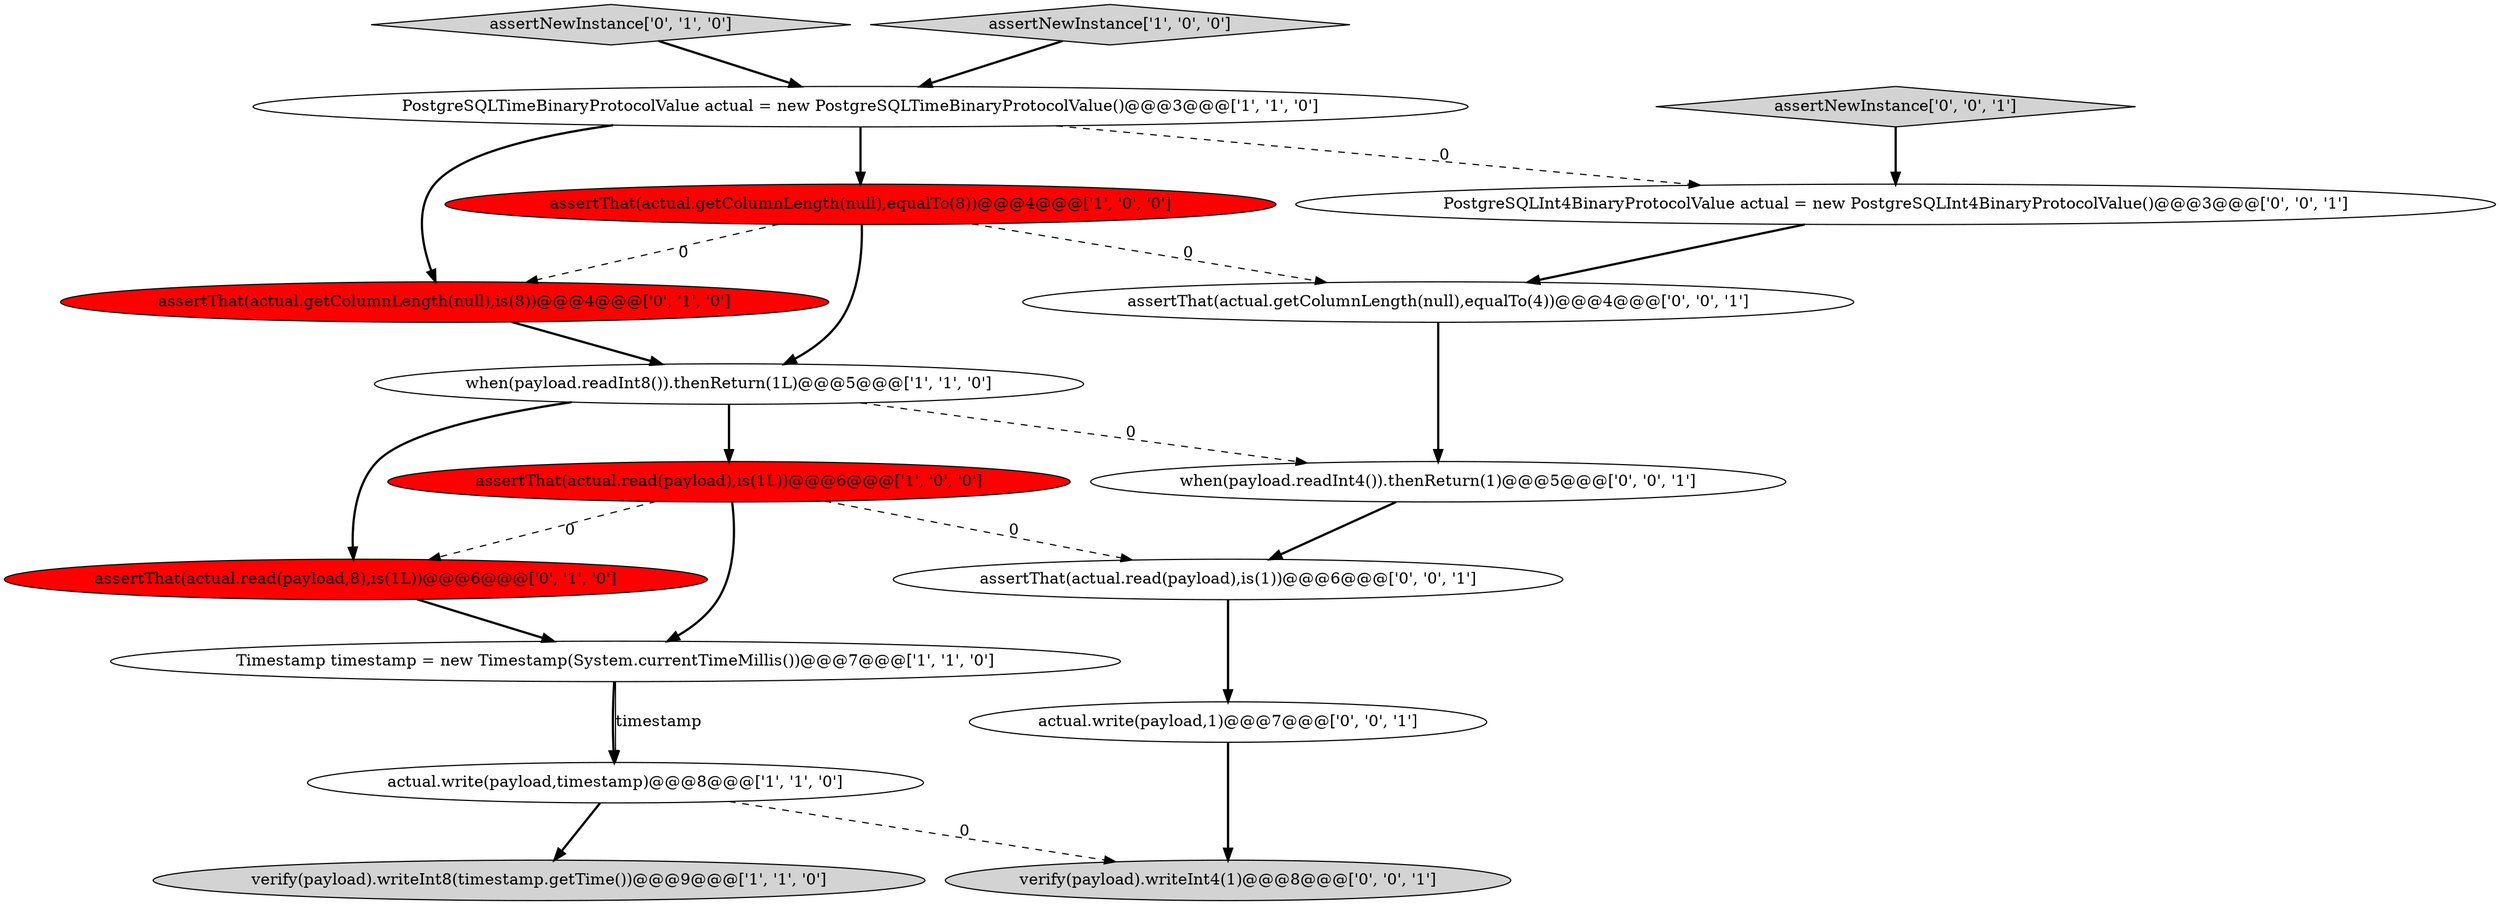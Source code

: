 digraph {
14 [style = filled, label = "assertThat(actual.getColumnLength(null),equalTo(4))@@@4@@@['0', '0', '1']", fillcolor = white, shape = ellipse image = "AAA0AAABBB3BBB"];
4 [style = filled, label = "assertThat(actual.getColumnLength(null),equalTo(8))@@@4@@@['1', '0', '0']", fillcolor = red, shape = ellipse image = "AAA1AAABBB1BBB"];
10 [style = filled, label = "assertNewInstance['0', '1', '0']", fillcolor = lightgray, shape = diamond image = "AAA0AAABBB2BBB"];
17 [style = filled, label = "assertNewInstance['0', '0', '1']", fillcolor = lightgray, shape = diamond image = "AAA0AAABBB3BBB"];
0 [style = filled, label = "PostgreSQLTimeBinaryProtocolValue actual = new PostgreSQLTimeBinaryProtocolValue()@@@3@@@['1', '1', '0']", fillcolor = white, shape = ellipse image = "AAA0AAABBB1BBB"];
15 [style = filled, label = "verify(payload).writeInt4(1)@@@8@@@['0', '0', '1']", fillcolor = lightgray, shape = ellipse image = "AAA0AAABBB3BBB"];
16 [style = filled, label = "PostgreSQLInt4BinaryProtocolValue actual = new PostgreSQLInt4BinaryProtocolValue()@@@3@@@['0', '0', '1']", fillcolor = white, shape = ellipse image = "AAA0AAABBB3BBB"];
11 [style = filled, label = "when(payload.readInt4()).thenReturn(1)@@@5@@@['0', '0', '1']", fillcolor = white, shape = ellipse image = "AAA0AAABBB3BBB"];
8 [style = filled, label = "assertThat(actual.read(payload,8),is(1L))@@@6@@@['0', '1', '0']", fillcolor = red, shape = ellipse image = "AAA1AAABBB2BBB"];
7 [style = filled, label = "verify(payload).writeInt8(timestamp.getTime())@@@9@@@['1', '1', '0']", fillcolor = lightgray, shape = ellipse image = "AAA0AAABBB1BBB"];
3 [style = filled, label = "actual.write(payload,timestamp)@@@8@@@['1', '1', '0']", fillcolor = white, shape = ellipse image = "AAA0AAABBB1BBB"];
5 [style = filled, label = "assertThat(actual.read(payload),is(1L))@@@6@@@['1', '0', '0']", fillcolor = red, shape = ellipse image = "AAA1AAABBB1BBB"];
1 [style = filled, label = "when(payload.readInt8()).thenReturn(1L)@@@5@@@['1', '1', '0']", fillcolor = white, shape = ellipse image = "AAA0AAABBB1BBB"];
2 [style = filled, label = "Timestamp timestamp = new Timestamp(System.currentTimeMillis())@@@7@@@['1', '1', '0']", fillcolor = white, shape = ellipse image = "AAA0AAABBB1BBB"];
12 [style = filled, label = "assertThat(actual.read(payload),is(1))@@@6@@@['0', '0', '1']", fillcolor = white, shape = ellipse image = "AAA0AAABBB3BBB"];
6 [style = filled, label = "assertNewInstance['1', '0', '0']", fillcolor = lightgray, shape = diamond image = "AAA0AAABBB1BBB"];
13 [style = filled, label = "actual.write(payload,1)@@@7@@@['0', '0', '1']", fillcolor = white, shape = ellipse image = "AAA0AAABBB3BBB"];
9 [style = filled, label = "assertThat(actual.getColumnLength(null),is(8))@@@4@@@['0', '1', '0']", fillcolor = red, shape = ellipse image = "AAA1AAABBB2BBB"];
1->5 [style = bold, label=""];
0->9 [style = bold, label=""];
5->12 [style = dashed, label="0"];
1->8 [style = bold, label=""];
2->3 [style = bold, label=""];
2->3 [style = solid, label="timestamp"];
0->16 [style = dashed, label="0"];
11->12 [style = bold, label=""];
6->0 [style = bold, label=""];
12->13 [style = bold, label=""];
4->9 [style = dashed, label="0"];
5->2 [style = bold, label=""];
8->2 [style = bold, label=""];
3->7 [style = bold, label=""];
0->4 [style = bold, label=""];
1->11 [style = dashed, label="0"];
10->0 [style = bold, label=""];
5->8 [style = dashed, label="0"];
3->15 [style = dashed, label="0"];
16->14 [style = bold, label=""];
4->14 [style = dashed, label="0"];
4->1 [style = bold, label=""];
13->15 [style = bold, label=""];
9->1 [style = bold, label=""];
14->11 [style = bold, label=""];
17->16 [style = bold, label=""];
}
